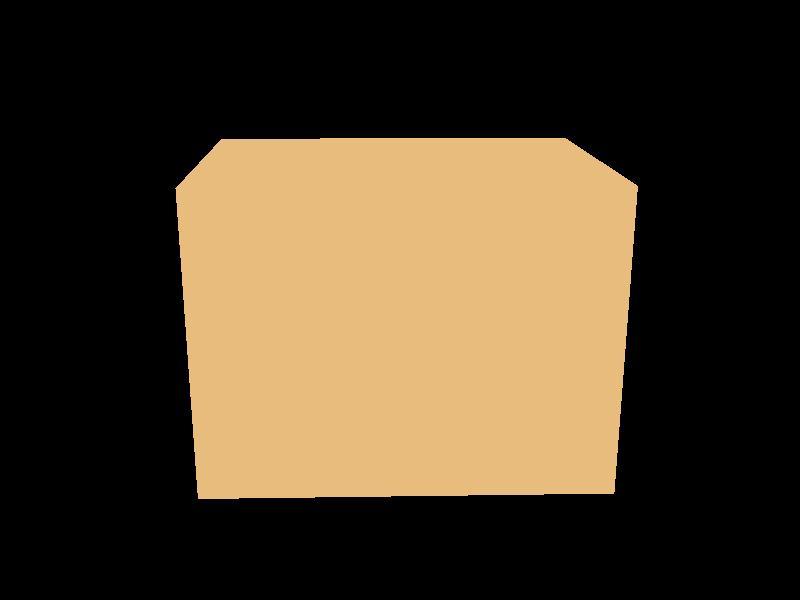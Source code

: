 // Generated by OBJ2POV converter
// Converted from OBJ file

#version 3.7;

// Image settings for square pixels
// Render with: povray +W1200 +H1200 filename.pov
#declare ImageWidth = 1200;
#declare ImageHeight = 1200;

// Global settings
global_settings {
    assumed_gamma 1.0
    radiosity {
        pretrace_start 0.08
        pretrace_end 0.01
        count 35
        nearest_count 5
        error_bound 0.5
        recursion_limit 3
        low_error_factor 0.8
        gray_threshold 0.0
        minimum_reuse 0.015
        brightness 1.0
        adc_bailout 0.01/2
        normal on
        media on
    }
}

// Physically-based material definitions
#declare BronzeMaterial = texture {
    pigment {
        color rgb <0.8, 0.5, 0.2>
    }
    normal {
        bumps 0.2
        scale 0.05
    }
    finish {
        ambient 0.1
        diffuse 0.8
        specular 0.9
        roughness 0.1
        reflection {
            0.8
            fresnel on
        }
        metallic 1.0
        conserve_energy
    }
}

#declare AluminumMaterial = texture {
    pigment {
        color rgb <0.9, 0.9, 0.9>
    }
    normal {
        bumps 0.1
        scale 0.02
    }
    finish {
        ambient 0.1
        diffuse 0.7
        specular 0.95
        roughness 0.05
        reflection {
            0.9
            fresnel on
        }
        metallic 1.0
        conserve_energy
    }
}

#declare PlasticMaterial = texture {
    pigment {
        color rgb <0.2, 0.4, 0.8>
    }
    normal {
        bumps 0.05
        scale 0.1
    }
    finish {
        ambient 0.1
        diffuse 0.9
        specular 0.3
        roughness 0.2
        reflection {
            0.1
            fresnel on
        }
        metallic 0.0
        conserve_energy
    }
}

#declare DefaultMaterial = BronzeMaterial

// Material definitions
#default {
    texture { DefaultMaterial }
}

// Main mesh object
mesh2 {
    vertex_vectors {
        8,
        <1.000000, -1.000000, 1.000000>,
        <-1.000000, -1.000000, 1.000000>,
        <-1.000000, 1.000000, 1.000000>,
        <1.000000, 1.000000, 1.000000>,
        <-1.000000, -1.000000, -1.000000>,
        <1.000000, -1.000000, -1.000000>,
        <1.000000, 1.000000, -1.000000>,
        <-1.000000, 1.000000, -1.000000>
    }

    normal_vectors {
        12,
        <-0.000000, 0.000000, 1.000000>,
        <-0.000000, 0.000000, 1.000000>,
        <-0.000000, 0.000000, -1.000000>,
        <-0.000000, 0.000000, -1.000000>,
        <-0.000000, 1.000000, 0.000000>,
        <-0.000000, 1.000000, 0.000000>,
        <-0.000000, -1.000000, 0.000000>,
        <-0.000000, -1.000000, 0.000000>,
        <-1.000000, 0.000000, 0.000000>,
        <-1.000000, 0.000000, 0.000000>,
        <1.000000, 0.000000, 0.000000>,
        <1.000000, 0.000000, 0.000000>
    }

    face_indices {
        12,
        <0, 1, 2>,
        <0, 2, 3>,
        <4, 5, 6>,
        <4, 6, 7>,
        <3, 2, 7>,
        <3, 7, 6>,
        <5, 4, 1>,
        <5, 1, 0>,
        <1, 4, 7>,
        <1, 7, 2>,
        <5, 0, 3>,
        <5, 3, 6>
    }

    normal_indices {
        12,
        <0, 0, 0>,
        <1, 1, 1>,
        <2, 2, 2>,
        <3, 3, 3>,
        <4, 4, 4>,
        <5, 5, 5>,
        <6, 6, 6>,
        <7, 7, 7>,
        <8, 8, 8>,
        <9, 9, 9>,
        <10, 10, 10>,
        <11, 11, 11>
    }
}

// Camera and advanced lighting setup
camera {
    location <0.225, 2.041, 6.416>
    look_at <0.000, 0.000, 0.000>
    angle 35.0
    right x*ImageWidth/ImageHeight  // Correct aspect ratio for square pixels
    up y
}

// Advanced lighting setup
light_source {
    <7.370, 7.145, 3.354>
    color rgb <1.0, 0.95, 0.8> * 1.0
    area_light <2, 0, 0>, <0, 2, 0>, 4, 4
    adaptive 1
    jitter
    circular
    orient
}

light_source {
    <-4.879, 4.083, 2.333>
    color rgb <0.8, 0.9, 1.0> * 0.6
    area_light <1.5, 0, 0>, <0, 1.5, 0>, 3, 3
    adaptive 1
    jitter
    circular
    orient
}

light_source {
    <2.266, 10.207, 12.540>
    color rgb <1.0, 0.9, 0.7> * 0.4
    area_light <1, 0, 0>, <0, 1, 0>, 2, 2
    adaptive 1
    jitter
    circular
    orient
}

